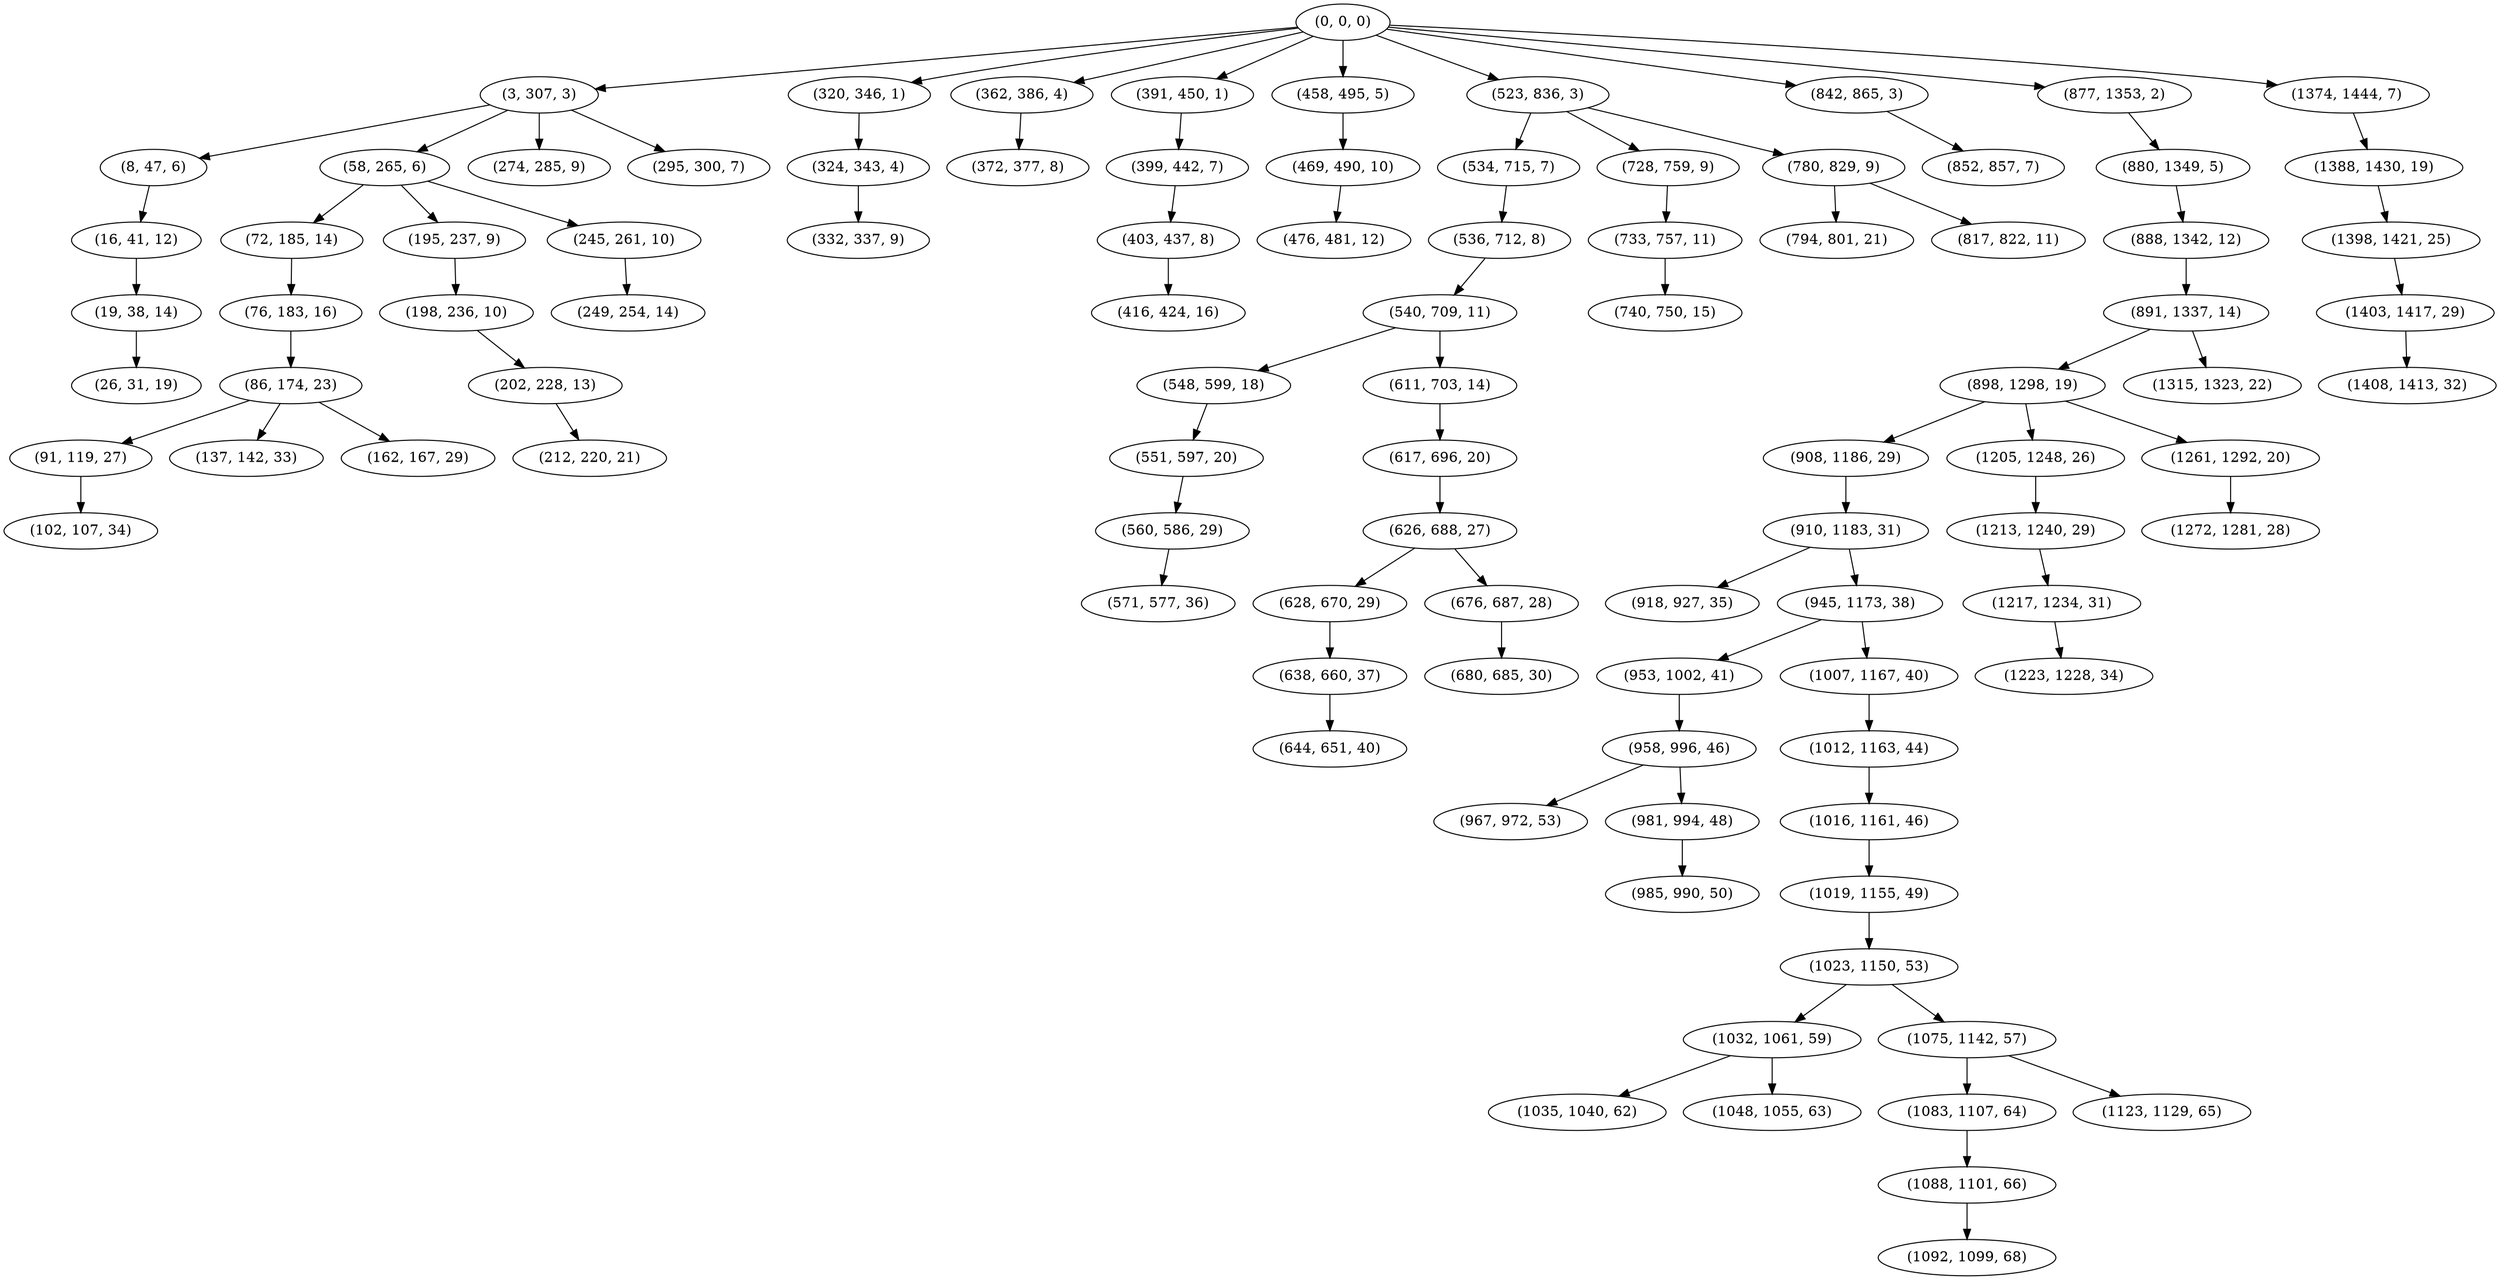 digraph tree {
    "(0, 0, 0)";
    "(3, 307, 3)";
    "(8, 47, 6)";
    "(16, 41, 12)";
    "(19, 38, 14)";
    "(26, 31, 19)";
    "(58, 265, 6)";
    "(72, 185, 14)";
    "(76, 183, 16)";
    "(86, 174, 23)";
    "(91, 119, 27)";
    "(102, 107, 34)";
    "(137, 142, 33)";
    "(162, 167, 29)";
    "(195, 237, 9)";
    "(198, 236, 10)";
    "(202, 228, 13)";
    "(212, 220, 21)";
    "(245, 261, 10)";
    "(249, 254, 14)";
    "(274, 285, 9)";
    "(295, 300, 7)";
    "(320, 346, 1)";
    "(324, 343, 4)";
    "(332, 337, 9)";
    "(362, 386, 4)";
    "(372, 377, 8)";
    "(391, 450, 1)";
    "(399, 442, 7)";
    "(403, 437, 8)";
    "(416, 424, 16)";
    "(458, 495, 5)";
    "(469, 490, 10)";
    "(476, 481, 12)";
    "(523, 836, 3)";
    "(534, 715, 7)";
    "(536, 712, 8)";
    "(540, 709, 11)";
    "(548, 599, 18)";
    "(551, 597, 20)";
    "(560, 586, 29)";
    "(571, 577, 36)";
    "(611, 703, 14)";
    "(617, 696, 20)";
    "(626, 688, 27)";
    "(628, 670, 29)";
    "(638, 660, 37)";
    "(644, 651, 40)";
    "(676, 687, 28)";
    "(680, 685, 30)";
    "(728, 759, 9)";
    "(733, 757, 11)";
    "(740, 750, 15)";
    "(780, 829, 9)";
    "(794, 801, 21)";
    "(817, 822, 11)";
    "(842, 865, 3)";
    "(852, 857, 7)";
    "(877, 1353, 2)";
    "(880, 1349, 5)";
    "(888, 1342, 12)";
    "(891, 1337, 14)";
    "(898, 1298, 19)";
    "(908, 1186, 29)";
    "(910, 1183, 31)";
    "(918, 927, 35)";
    "(945, 1173, 38)";
    "(953, 1002, 41)";
    "(958, 996, 46)";
    "(967, 972, 53)";
    "(981, 994, 48)";
    "(985, 990, 50)";
    "(1007, 1167, 40)";
    "(1012, 1163, 44)";
    "(1016, 1161, 46)";
    "(1019, 1155, 49)";
    "(1023, 1150, 53)";
    "(1032, 1061, 59)";
    "(1035, 1040, 62)";
    "(1048, 1055, 63)";
    "(1075, 1142, 57)";
    "(1083, 1107, 64)";
    "(1088, 1101, 66)";
    "(1092, 1099, 68)";
    "(1123, 1129, 65)";
    "(1205, 1248, 26)";
    "(1213, 1240, 29)";
    "(1217, 1234, 31)";
    "(1223, 1228, 34)";
    "(1261, 1292, 20)";
    "(1272, 1281, 28)";
    "(1315, 1323, 22)";
    "(1374, 1444, 7)";
    "(1388, 1430, 19)";
    "(1398, 1421, 25)";
    "(1403, 1417, 29)";
    "(1408, 1413, 32)";
    "(0, 0, 0)" -> "(3, 307, 3)";
    "(0, 0, 0)" -> "(320, 346, 1)";
    "(0, 0, 0)" -> "(362, 386, 4)";
    "(0, 0, 0)" -> "(391, 450, 1)";
    "(0, 0, 0)" -> "(458, 495, 5)";
    "(0, 0, 0)" -> "(523, 836, 3)";
    "(0, 0, 0)" -> "(842, 865, 3)";
    "(0, 0, 0)" -> "(877, 1353, 2)";
    "(0, 0, 0)" -> "(1374, 1444, 7)";
    "(3, 307, 3)" -> "(8, 47, 6)";
    "(3, 307, 3)" -> "(58, 265, 6)";
    "(3, 307, 3)" -> "(274, 285, 9)";
    "(3, 307, 3)" -> "(295, 300, 7)";
    "(8, 47, 6)" -> "(16, 41, 12)";
    "(16, 41, 12)" -> "(19, 38, 14)";
    "(19, 38, 14)" -> "(26, 31, 19)";
    "(58, 265, 6)" -> "(72, 185, 14)";
    "(58, 265, 6)" -> "(195, 237, 9)";
    "(58, 265, 6)" -> "(245, 261, 10)";
    "(72, 185, 14)" -> "(76, 183, 16)";
    "(76, 183, 16)" -> "(86, 174, 23)";
    "(86, 174, 23)" -> "(91, 119, 27)";
    "(86, 174, 23)" -> "(137, 142, 33)";
    "(86, 174, 23)" -> "(162, 167, 29)";
    "(91, 119, 27)" -> "(102, 107, 34)";
    "(195, 237, 9)" -> "(198, 236, 10)";
    "(198, 236, 10)" -> "(202, 228, 13)";
    "(202, 228, 13)" -> "(212, 220, 21)";
    "(245, 261, 10)" -> "(249, 254, 14)";
    "(320, 346, 1)" -> "(324, 343, 4)";
    "(324, 343, 4)" -> "(332, 337, 9)";
    "(362, 386, 4)" -> "(372, 377, 8)";
    "(391, 450, 1)" -> "(399, 442, 7)";
    "(399, 442, 7)" -> "(403, 437, 8)";
    "(403, 437, 8)" -> "(416, 424, 16)";
    "(458, 495, 5)" -> "(469, 490, 10)";
    "(469, 490, 10)" -> "(476, 481, 12)";
    "(523, 836, 3)" -> "(534, 715, 7)";
    "(523, 836, 3)" -> "(728, 759, 9)";
    "(523, 836, 3)" -> "(780, 829, 9)";
    "(534, 715, 7)" -> "(536, 712, 8)";
    "(536, 712, 8)" -> "(540, 709, 11)";
    "(540, 709, 11)" -> "(548, 599, 18)";
    "(540, 709, 11)" -> "(611, 703, 14)";
    "(548, 599, 18)" -> "(551, 597, 20)";
    "(551, 597, 20)" -> "(560, 586, 29)";
    "(560, 586, 29)" -> "(571, 577, 36)";
    "(611, 703, 14)" -> "(617, 696, 20)";
    "(617, 696, 20)" -> "(626, 688, 27)";
    "(626, 688, 27)" -> "(628, 670, 29)";
    "(626, 688, 27)" -> "(676, 687, 28)";
    "(628, 670, 29)" -> "(638, 660, 37)";
    "(638, 660, 37)" -> "(644, 651, 40)";
    "(676, 687, 28)" -> "(680, 685, 30)";
    "(728, 759, 9)" -> "(733, 757, 11)";
    "(733, 757, 11)" -> "(740, 750, 15)";
    "(780, 829, 9)" -> "(794, 801, 21)";
    "(780, 829, 9)" -> "(817, 822, 11)";
    "(842, 865, 3)" -> "(852, 857, 7)";
    "(877, 1353, 2)" -> "(880, 1349, 5)";
    "(880, 1349, 5)" -> "(888, 1342, 12)";
    "(888, 1342, 12)" -> "(891, 1337, 14)";
    "(891, 1337, 14)" -> "(898, 1298, 19)";
    "(891, 1337, 14)" -> "(1315, 1323, 22)";
    "(898, 1298, 19)" -> "(908, 1186, 29)";
    "(898, 1298, 19)" -> "(1205, 1248, 26)";
    "(898, 1298, 19)" -> "(1261, 1292, 20)";
    "(908, 1186, 29)" -> "(910, 1183, 31)";
    "(910, 1183, 31)" -> "(918, 927, 35)";
    "(910, 1183, 31)" -> "(945, 1173, 38)";
    "(945, 1173, 38)" -> "(953, 1002, 41)";
    "(945, 1173, 38)" -> "(1007, 1167, 40)";
    "(953, 1002, 41)" -> "(958, 996, 46)";
    "(958, 996, 46)" -> "(967, 972, 53)";
    "(958, 996, 46)" -> "(981, 994, 48)";
    "(981, 994, 48)" -> "(985, 990, 50)";
    "(1007, 1167, 40)" -> "(1012, 1163, 44)";
    "(1012, 1163, 44)" -> "(1016, 1161, 46)";
    "(1016, 1161, 46)" -> "(1019, 1155, 49)";
    "(1019, 1155, 49)" -> "(1023, 1150, 53)";
    "(1023, 1150, 53)" -> "(1032, 1061, 59)";
    "(1023, 1150, 53)" -> "(1075, 1142, 57)";
    "(1032, 1061, 59)" -> "(1035, 1040, 62)";
    "(1032, 1061, 59)" -> "(1048, 1055, 63)";
    "(1075, 1142, 57)" -> "(1083, 1107, 64)";
    "(1075, 1142, 57)" -> "(1123, 1129, 65)";
    "(1083, 1107, 64)" -> "(1088, 1101, 66)";
    "(1088, 1101, 66)" -> "(1092, 1099, 68)";
    "(1205, 1248, 26)" -> "(1213, 1240, 29)";
    "(1213, 1240, 29)" -> "(1217, 1234, 31)";
    "(1217, 1234, 31)" -> "(1223, 1228, 34)";
    "(1261, 1292, 20)" -> "(1272, 1281, 28)";
    "(1374, 1444, 7)" -> "(1388, 1430, 19)";
    "(1388, 1430, 19)" -> "(1398, 1421, 25)";
    "(1398, 1421, 25)" -> "(1403, 1417, 29)";
    "(1403, 1417, 29)" -> "(1408, 1413, 32)";
}
